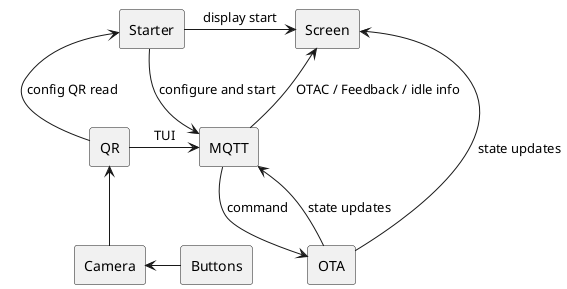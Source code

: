 @startuml

skinparam componentStyle rectangle

[Camera] -up-> [QR]
[QR] -up-> [Starter] : config QR read
[Starter] -> [Screen] : display start

[QR] -> [MQTT] : TUI
[MQTT] -up-> [Screen] : OTAC / Feedback / idle info
[MQTT] --> [OTA] : command
[OTA] --> [MQTT] : state updates
[OTA] --> [Screen] : state updates
[Buttons] -> [Camera] 

[Starter] --> [MQTT] : configure and start

@enduml